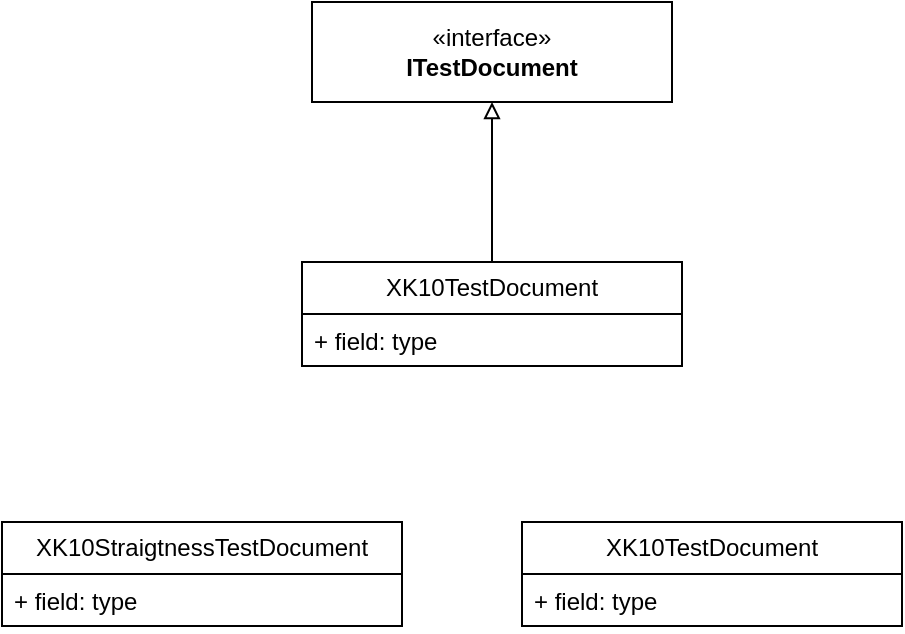 <mxfile version="21.6.6" type="github">
  <diagram name="Page-1" id="V3LOXznMgFhKQgR7liS9">
    <mxGraphModel dx="1050" dy="549" grid="1" gridSize="10" guides="1" tooltips="1" connect="1" arrows="1" fold="1" page="1" pageScale="1" pageWidth="827" pageHeight="1169" math="0" shadow="0">
      <root>
        <mxCell id="0" />
        <mxCell id="1" parent="0" />
        <mxCell id="eWEmwx4sb9Lbvj1lhGRT-1" value="«interface»&lt;br&gt;&lt;b&gt;ITestDocument&lt;/b&gt;" style="html=1;whiteSpace=wrap;" vertex="1" parent="1">
          <mxGeometry x="225" y="60" width="180" height="50" as="geometry" />
        </mxCell>
        <mxCell id="eWEmwx4sb9Lbvj1lhGRT-8" style="edgeStyle=orthogonalEdgeStyle;rounded=0;orthogonalLoop=1;jettySize=auto;html=1;entryX=0.5;entryY=1;entryDx=0;entryDy=0;endArrow=block;endFill=0;" edge="1" parent="1" source="eWEmwx4sb9Lbvj1lhGRT-2" target="eWEmwx4sb9Lbvj1lhGRT-1">
          <mxGeometry relative="1" as="geometry" />
        </mxCell>
        <mxCell id="eWEmwx4sb9Lbvj1lhGRT-2" value="XK10TestDocument" style="swimlane;fontStyle=0;childLayout=stackLayout;horizontal=1;startSize=26;fillColor=none;horizontalStack=0;resizeParent=1;resizeParentMax=0;resizeLast=0;collapsible=1;marginBottom=0;whiteSpace=wrap;html=1;" vertex="1" parent="1">
          <mxGeometry x="220" y="190" width="190" height="52" as="geometry" />
        </mxCell>
        <mxCell id="eWEmwx4sb9Lbvj1lhGRT-3" value="+ field: type" style="text;strokeColor=none;fillColor=none;align=left;verticalAlign=top;spacingLeft=4;spacingRight=4;overflow=hidden;rotatable=0;points=[[0,0.5],[1,0.5]];portConstraint=eastwest;whiteSpace=wrap;html=1;" vertex="1" parent="eWEmwx4sb9Lbvj1lhGRT-2">
          <mxGeometry y="26" width="190" height="26" as="geometry" />
        </mxCell>
        <mxCell id="eWEmwx4sb9Lbvj1lhGRT-11" value="XK10StraigtnessTestDocument" style="swimlane;fontStyle=0;childLayout=stackLayout;horizontal=1;startSize=26;fillColor=none;horizontalStack=0;resizeParent=1;resizeParentMax=0;resizeLast=0;collapsible=1;marginBottom=0;whiteSpace=wrap;html=1;" vertex="1" parent="1">
          <mxGeometry x="70" y="320" width="200" height="52" as="geometry" />
        </mxCell>
        <mxCell id="eWEmwx4sb9Lbvj1lhGRT-12" value="+ field: type" style="text;strokeColor=none;fillColor=none;align=left;verticalAlign=top;spacingLeft=4;spacingRight=4;overflow=hidden;rotatable=0;points=[[0,0.5],[1,0.5]];portConstraint=eastwest;whiteSpace=wrap;html=1;" vertex="1" parent="eWEmwx4sb9Lbvj1lhGRT-11">
          <mxGeometry y="26" width="200" height="26" as="geometry" />
        </mxCell>
        <mxCell id="eWEmwx4sb9Lbvj1lhGRT-13" value="XK10TestDocument" style="swimlane;fontStyle=0;childLayout=stackLayout;horizontal=1;startSize=26;fillColor=none;horizontalStack=0;resizeParent=1;resizeParentMax=0;resizeLast=0;collapsible=1;marginBottom=0;whiteSpace=wrap;html=1;" vertex="1" parent="1">
          <mxGeometry x="330" y="320" width="190" height="52" as="geometry" />
        </mxCell>
        <mxCell id="eWEmwx4sb9Lbvj1lhGRT-14" value="+ field: type" style="text;strokeColor=none;fillColor=none;align=left;verticalAlign=top;spacingLeft=4;spacingRight=4;overflow=hidden;rotatable=0;points=[[0,0.5],[1,0.5]];portConstraint=eastwest;whiteSpace=wrap;html=1;" vertex="1" parent="eWEmwx4sb9Lbvj1lhGRT-13">
          <mxGeometry y="26" width="190" height="26" as="geometry" />
        </mxCell>
      </root>
    </mxGraphModel>
  </diagram>
</mxfile>
